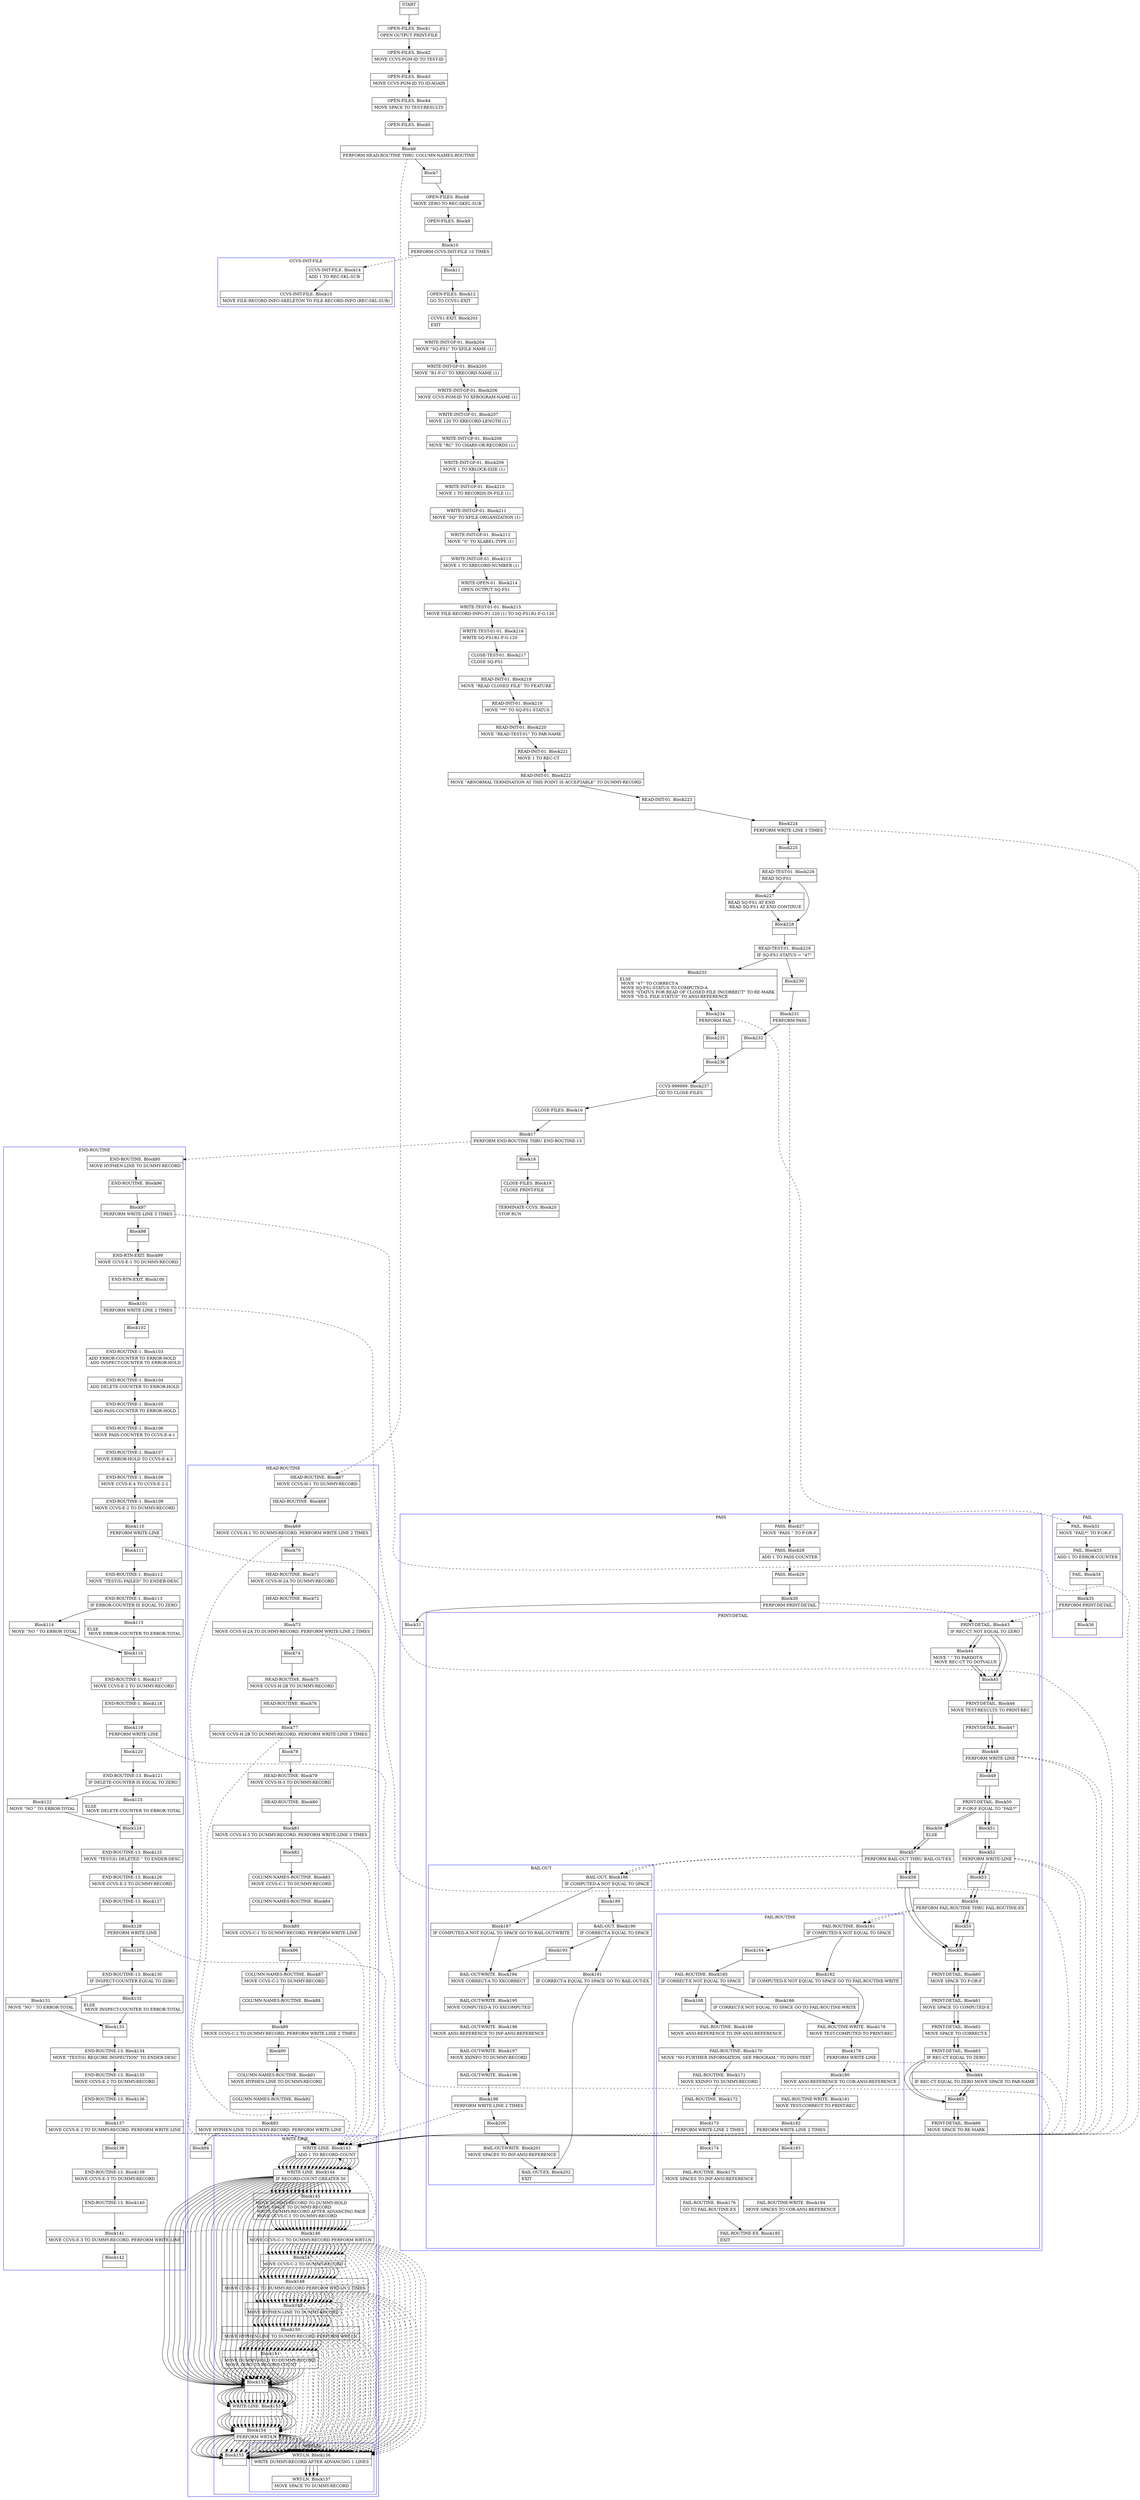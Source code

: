 digraph Cfg {
compound=true;
node [
shape = "record"
]

edge [
arrowtail = "empty"
]
Block0 [
label = "{START|}"
]
Block1 [
label = "{OPEN-FILES. Block1|    OPEN    OUTPUT PRINT-FILE\l}"
]
Block2 [
label = "{OPEN-FILES. Block2|    MOVE    CCVS-PGM-ID TO TEST-ID\l}"
]
Block3 [
label = "{OPEN-FILES. Block3|    MOVE    CCVS-PGM-ID TO ID-AGAIN\l}"
]
Block4 [
label = "{OPEN-FILES. Block4|    MOVE    SPACE TO TEST-RESULTS\l}"
]
Block5 [
label = "{OPEN-FILES. Block5|}"
]
Block6 [
label = "{Block6|    PERFORM HEAD-ROUTINE THRU COLUMN-NAMES-ROUTINE\l}"
]
subgraph cluster_1{
color = blue;
label = "HEAD-ROUTINE";
Block67 [
label = "{HEAD-ROUTINE. Block67|    MOVE CCVS-H-1  TO DUMMY-RECORD\l}"
]
Block68 [
label = "{HEAD-ROUTINE. Block68|}"
]
Block69 [
label = "{Block69|    MOVE CCVS-H-1  TO DUMMY-RECORD. PERFORM WRITE-LINE 2 TIMES\l}"
]
subgraph cluster_12{
color = blue;
label = "WRITE-LINE";
Block143 [
label = "{WRITE-LINE. Block143|    ADD     1 TO RECORD-COUNT\l}"
]
Block144 [
label = "{WRITE-LINE. Block144|    IF RECORD-COUNT GREATER 50\l}"
]
Block145 [
label = "{Block145|        MOVE  DUMMY-RECORD TO DUMMY-HOLD\l        MOVE  SPACE TO DUMMY-RECORD\l        WRITE DUMMY-RECORD AFTER ADVANCING PAGE\l        MOVE  CCVS-C-1 TO DUMMY-RECORD\l}"
]
Block146 [
label = "{Block146|        MOVE  CCVS-C-1 TO DUMMY-RECORD PERFORM WRT-LN\l}"
]
subgraph cluster_26{
color = blue;
label = "WRT-LN";
Block156 [
label = "{WRT-LN. Block156|    WRITE   DUMMY-RECORD AFTER ADVANCING 1 LINES\l}"
]
Block157 [
label = "{WRT-LN. Block157|    MOVE    SPACE TO DUMMY-RECORD\l}"
]
Block156 -> Block157

}
Block146 -> Block156 [style=dashed]

Block147 [
label = "{Block147|        MOVE  CCVS-C-2 TO DUMMY-RECORD\l}"
]
Block148 [
label = "{Block148|        MOVE  CCVS-C-2 TO DUMMY-RECORD PERFORM WRT-LN 2 TIMES\l}"
]
subgraph cluster_27{
color = blue;
label = "WRT-LN";
Block156 [
label = "{WRT-LN. Block156|    WRITE   DUMMY-RECORD AFTER ADVANCING 1 LINES\l}"
]
Block157 [
label = "{WRT-LN. Block157|    MOVE    SPACE TO DUMMY-RECORD\l}"
]
Block156 -> Block157

}
Block148 -> Block156 [style=dashed]

Block149 [
label = "{Block149|        MOVE  HYPHEN-LINE TO DUMMY-RECORD\l}"
]
Block150 [
label = "{Block150|        MOVE  HYPHEN-LINE TO DUMMY-RECORD PERFORM WRT-LN\l}"
]
subgraph cluster_28{
color = blue;
label = "WRT-LN";
Block156 [
label = "{WRT-LN. Block156|    WRITE   DUMMY-RECORD AFTER ADVANCING 1 LINES\l}"
]
Block157 [
label = "{WRT-LN. Block157|    MOVE    SPACE TO DUMMY-RECORD\l}"
]
Block156 -> Block157

}
Block150 -> Block156 [style=dashed]

Block151 [
label = "{Block151|        MOVE  DUMMY-HOLD TO DUMMY-RECORD\l        MOVE  ZERO TO RECORD-COUNT\l}"
]
Block152 [
label = "{Block152|}"
]
Block153 [
label = "{WRITE-LINE. Block153|}"
]
Block154 [
label = "{Block154|    PERFORM WRT-LN\l}"
]
subgraph cluster_29{
color = blue;
label = "WRT-LN";
Block156 [
label = "{WRT-LN. Block156|    WRITE   DUMMY-RECORD AFTER ADVANCING 1 LINES\l}"
]
Block157 [
label = "{WRT-LN. Block157|    MOVE    SPACE TO DUMMY-RECORD\l}"
]
Block156 -> Block157

}
Block154 -> Block156 [style=dashed]

Block155 [
label = "{Block155|}"
]
Block143 -> Block144
Block144 -> Block145
Block144 -> Block152
Block145 -> Block146
Block146 -> Block147
Block147 -> Block148
Block148 -> Block149
Block149 -> Block150
Block150 -> Block151
Block151 -> Block152
Block152 -> Block153
Block153 -> Block154
Block154 -> Block155

}
Block69 -> Block143 [style=dashed]

Block70 [
label = "{Block70|}"
]
Block71 [
label = "{HEAD-ROUTINE. Block71|    MOVE CCVS-H-2A TO DUMMY-RECORD\l}"
]
Block72 [
label = "{HEAD-ROUTINE. Block72|}"
]
Block73 [
label = "{Block73|    MOVE CCVS-H-2A TO DUMMY-RECORD. PERFORM WRITE-LINE 2 TIMES\l}"
]
subgraph cluster_13{
color = blue;
label = "WRITE-LINE";
Block143 [
label = "{WRITE-LINE. Block143|    ADD     1 TO RECORD-COUNT\l}"
]
Block144 [
label = "{WRITE-LINE. Block144|    IF RECORD-COUNT GREATER 50\l}"
]
Block145 [
label = "{Block145|        MOVE  DUMMY-RECORD TO DUMMY-HOLD\l        MOVE  SPACE TO DUMMY-RECORD\l        WRITE DUMMY-RECORD AFTER ADVANCING PAGE\l        MOVE  CCVS-C-1 TO DUMMY-RECORD\l}"
]
Block146 [
label = "{Block146|        MOVE  CCVS-C-1 TO DUMMY-RECORD PERFORM WRT-LN\l}"
]
Block146 -> Block156 [style=dashed]

Block147 [
label = "{Block147|        MOVE  CCVS-C-2 TO DUMMY-RECORD\l}"
]
Block148 [
label = "{Block148|        MOVE  CCVS-C-2 TO DUMMY-RECORD PERFORM WRT-LN 2 TIMES\l}"
]
Block148 -> Block156 [style=dashed]

Block149 [
label = "{Block149|        MOVE  HYPHEN-LINE TO DUMMY-RECORD\l}"
]
Block150 [
label = "{Block150|        MOVE  HYPHEN-LINE TO DUMMY-RECORD PERFORM WRT-LN\l}"
]
Block150 -> Block156 [style=dashed]

Block151 [
label = "{Block151|        MOVE  DUMMY-HOLD TO DUMMY-RECORD\l        MOVE  ZERO TO RECORD-COUNT\l}"
]
Block152 [
label = "{Block152|}"
]
Block153 [
label = "{WRITE-LINE. Block153|}"
]
Block154 [
label = "{Block154|    PERFORM WRT-LN\l}"
]
Block154 -> Block156 [style=dashed]

Block155 [
label = "{Block155|}"
]
Block143 -> Block144
Block144 -> Block145
Block144 -> Block152
Block145 -> Block146
Block146 -> Block147
Block147 -> Block148
Block148 -> Block149
Block149 -> Block150
Block150 -> Block151
Block151 -> Block152
Block152 -> Block153
Block153 -> Block154
Block154 -> Block155

}
Block73 -> Block143 [style=dashed]

Block74 [
label = "{Block74|}"
]
Block75 [
label = "{HEAD-ROUTINE. Block75|    MOVE CCVS-H-2B TO DUMMY-RECORD\l}"
]
Block76 [
label = "{HEAD-ROUTINE. Block76|}"
]
Block77 [
label = "{Block77|    MOVE CCVS-H-2B TO DUMMY-RECORD. PERFORM WRITE-LINE 3 TIMES\l}"
]
subgraph cluster_14{
color = blue;
label = "WRITE-LINE";
Block143 [
label = "{WRITE-LINE. Block143|    ADD     1 TO RECORD-COUNT\l}"
]
Block144 [
label = "{WRITE-LINE. Block144|    IF RECORD-COUNT GREATER 50\l}"
]
Block145 [
label = "{Block145|        MOVE  DUMMY-RECORD TO DUMMY-HOLD\l        MOVE  SPACE TO DUMMY-RECORD\l        WRITE DUMMY-RECORD AFTER ADVANCING PAGE\l        MOVE  CCVS-C-1 TO DUMMY-RECORD\l}"
]
Block146 [
label = "{Block146|        MOVE  CCVS-C-1 TO DUMMY-RECORD PERFORM WRT-LN\l}"
]
Block146 -> Block156 [style=dashed]

Block147 [
label = "{Block147|        MOVE  CCVS-C-2 TO DUMMY-RECORD\l}"
]
Block148 [
label = "{Block148|        MOVE  CCVS-C-2 TO DUMMY-RECORD PERFORM WRT-LN 2 TIMES\l}"
]
Block148 -> Block156 [style=dashed]

Block149 [
label = "{Block149|        MOVE  HYPHEN-LINE TO DUMMY-RECORD\l}"
]
Block150 [
label = "{Block150|        MOVE  HYPHEN-LINE TO DUMMY-RECORD PERFORM WRT-LN\l}"
]
Block150 -> Block156 [style=dashed]

Block151 [
label = "{Block151|        MOVE  DUMMY-HOLD TO DUMMY-RECORD\l        MOVE  ZERO TO RECORD-COUNT\l}"
]
Block152 [
label = "{Block152|}"
]
Block153 [
label = "{WRITE-LINE. Block153|}"
]
Block154 [
label = "{Block154|    PERFORM WRT-LN\l}"
]
Block154 -> Block156 [style=dashed]

Block155 [
label = "{Block155|}"
]
Block143 -> Block144
Block144 -> Block145
Block144 -> Block152
Block145 -> Block146
Block146 -> Block147
Block147 -> Block148
Block148 -> Block149
Block149 -> Block150
Block150 -> Block151
Block151 -> Block152
Block152 -> Block153
Block153 -> Block154
Block154 -> Block155

}
Block77 -> Block143 [style=dashed]

Block78 [
label = "{Block78|}"
]
Block79 [
label = "{HEAD-ROUTINE. Block79|    MOVE CCVS-H-3  TO DUMMY-RECORD\l}"
]
Block80 [
label = "{HEAD-ROUTINE. Block80|}"
]
Block81 [
label = "{Block81|    MOVE CCVS-H-3  TO DUMMY-RECORD. PERFORM WRITE-LINE 3 TIMES\l}"
]
subgraph cluster_15{
color = blue;
label = "WRITE-LINE";
Block143 [
label = "{WRITE-LINE. Block143|    ADD     1 TO RECORD-COUNT\l}"
]
Block144 [
label = "{WRITE-LINE. Block144|    IF RECORD-COUNT GREATER 50\l}"
]
Block145 [
label = "{Block145|        MOVE  DUMMY-RECORD TO DUMMY-HOLD\l        MOVE  SPACE TO DUMMY-RECORD\l        WRITE DUMMY-RECORD AFTER ADVANCING PAGE\l        MOVE  CCVS-C-1 TO DUMMY-RECORD\l}"
]
Block146 [
label = "{Block146|        MOVE  CCVS-C-1 TO DUMMY-RECORD PERFORM WRT-LN\l}"
]
Block146 -> Block156 [style=dashed]

Block147 [
label = "{Block147|        MOVE  CCVS-C-2 TO DUMMY-RECORD\l}"
]
Block148 [
label = "{Block148|        MOVE  CCVS-C-2 TO DUMMY-RECORD PERFORM WRT-LN 2 TIMES\l}"
]
Block148 -> Block156 [style=dashed]

Block149 [
label = "{Block149|        MOVE  HYPHEN-LINE TO DUMMY-RECORD\l}"
]
Block150 [
label = "{Block150|        MOVE  HYPHEN-LINE TO DUMMY-RECORD PERFORM WRT-LN\l}"
]
Block150 -> Block156 [style=dashed]

Block151 [
label = "{Block151|        MOVE  DUMMY-HOLD TO DUMMY-RECORD\l        MOVE  ZERO TO RECORD-COUNT\l}"
]
Block152 [
label = "{Block152|}"
]
Block153 [
label = "{WRITE-LINE. Block153|}"
]
Block154 [
label = "{Block154|    PERFORM WRT-LN\l}"
]
Block154 -> Block156 [style=dashed]

Block155 [
label = "{Block155|}"
]
Block143 -> Block144
Block144 -> Block145
Block144 -> Block152
Block145 -> Block146
Block146 -> Block147
Block147 -> Block148
Block148 -> Block149
Block149 -> Block150
Block150 -> Block151
Block151 -> Block152
Block152 -> Block153
Block153 -> Block154
Block154 -> Block155

}
Block81 -> Block143 [style=dashed]

Block82 [
label = "{Block82|}"
]
Block83 [
label = "{COLUMN-NAMES-ROUTINE. Block83|    MOVE CCVS-C-1 TO DUMMY-RECORD\l}"
]
Block84 [
label = "{COLUMN-NAMES-ROUTINE. Block84|}"
]
Block85 [
label = "{Block85|    MOVE CCVS-C-1 TO DUMMY-RECORD. PERFORM WRITE-LINE\l}"
]
subgraph cluster_16{
color = blue;
label = "WRITE-LINE";
Block143 [
label = "{WRITE-LINE. Block143|    ADD     1 TO RECORD-COUNT\l}"
]
Block144 [
label = "{WRITE-LINE. Block144|    IF RECORD-COUNT GREATER 50\l}"
]
Block145 [
label = "{Block145|        MOVE  DUMMY-RECORD TO DUMMY-HOLD\l        MOVE  SPACE TO DUMMY-RECORD\l        WRITE DUMMY-RECORD AFTER ADVANCING PAGE\l        MOVE  CCVS-C-1 TO DUMMY-RECORD\l}"
]
Block146 [
label = "{Block146|        MOVE  CCVS-C-1 TO DUMMY-RECORD PERFORM WRT-LN\l}"
]
Block146 -> Block156 [style=dashed]

Block147 [
label = "{Block147|        MOVE  CCVS-C-2 TO DUMMY-RECORD\l}"
]
Block148 [
label = "{Block148|        MOVE  CCVS-C-2 TO DUMMY-RECORD PERFORM WRT-LN 2 TIMES\l}"
]
Block148 -> Block156 [style=dashed]

Block149 [
label = "{Block149|        MOVE  HYPHEN-LINE TO DUMMY-RECORD\l}"
]
Block150 [
label = "{Block150|        MOVE  HYPHEN-LINE TO DUMMY-RECORD PERFORM WRT-LN\l}"
]
Block150 -> Block156 [style=dashed]

Block151 [
label = "{Block151|        MOVE  DUMMY-HOLD TO DUMMY-RECORD\l        MOVE  ZERO TO RECORD-COUNT\l}"
]
Block152 [
label = "{Block152|}"
]
Block153 [
label = "{WRITE-LINE. Block153|}"
]
Block154 [
label = "{Block154|    PERFORM WRT-LN\l}"
]
Block154 -> Block156 [style=dashed]

Block155 [
label = "{Block155|}"
]
Block143 -> Block144
Block144 -> Block145
Block144 -> Block152
Block145 -> Block146
Block146 -> Block147
Block147 -> Block148
Block148 -> Block149
Block149 -> Block150
Block150 -> Block151
Block151 -> Block152
Block152 -> Block153
Block153 -> Block154
Block154 -> Block155

}
Block85 -> Block143 [style=dashed]

Block86 [
label = "{Block86|}"
]
Block87 [
label = "{COLUMN-NAMES-ROUTINE. Block87|    MOVE CCVS-C-2 TO DUMMY-RECORD\l}"
]
Block88 [
label = "{COLUMN-NAMES-ROUTINE. Block88|}"
]
Block89 [
label = "{Block89|    MOVE CCVS-C-2 TO DUMMY-RECORD. PERFORM WRITE-LINE 2 TIMES\l}"
]
subgraph cluster_17{
color = blue;
label = "WRITE-LINE";
Block143 [
label = "{WRITE-LINE. Block143|    ADD     1 TO RECORD-COUNT\l}"
]
Block144 [
label = "{WRITE-LINE. Block144|    IF RECORD-COUNT GREATER 50\l}"
]
Block145 [
label = "{Block145|        MOVE  DUMMY-RECORD TO DUMMY-HOLD\l        MOVE  SPACE TO DUMMY-RECORD\l        WRITE DUMMY-RECORD AFTER ADVANCING PAGE\l        MOVE  CCVS-C-1 TO DUMMY-RECORD\l}"
]
Block146 [
label = "{Block146|        MOVE  CCVS-C-1 TO DUMMY-RECORD PERFORM WRT-LN\l}"
]
Block146 -> Block156 [style=dashed]

Block147 [
label = "{Block147|        MOVE  CCVS-C-2 TO DUMMY-RECORD\l}"
]
Block148 [
label = "{Block148|        MOVE  CCVS-C-2 TO DUMMY-RECORD PERFORM WRT-LN 2 TIMES\l}"
]
Block148 -> Block156 [style=dashed]

Block149 [
label = "{Block149|        MOVE  HYPHEN-LINE TO DUMMY-RECORD\l}"
]
Block150 [
label = "{Block150|        MOVE  HYPHEN-LINE TO DUMMY-RECORD PERFORM WRT-LN\l}"
]
Block150 -> Block156 [style=dashed]

Block151 [
label = "{Block151|        MOVE  DUMMY-HOLD TO DUMMY-RECORD\l        MOVE  ZERO TO RECORD-COUNT\l}"
]
Block152 [
label = "{Block152|}"
]
Block153 [
label = "{WRITE-LINE. Block153|}"
]
Block154 [
label = "{Block154|    PERFORM WRT-LN\l}"
]
Block154 -> Block156 [style=dashed]

Block155 [
label = "{Block155|}"
]
Block143 -> Block144
Block144 -> Block145
Block144 -> Block152
Block145 -> Block146
Block146 -> Block147
Block147 -> Block148
Block148 -> Block149
Block149 -> Block150
Block150 -> Block151
Block151 -> Block152
Block152 -> Block153
Block153 -> Block154
Block154 -> Block155

}
Block89 -> Block143 [style=dashed]

Block90 [
label = "{Block90|}"
]
Block91 [
label = "{COLUMN-NAMES-ROUTINE. Block91|    MOVE HYPHEN-LINE TO DUMMY-RECORD\l}"
]
Block92 [
label = "{COLUMN-NAMES-ROUTINE. Block92|}"
]
Block93 [
label = "{Block93|    MOVE HYPHEN-LINE TO DUMMY-RECORD. PERFORM WRITE-LINE\l}"
]
subgraph cluster_18{
color = blue;
label = "WRITE-LINE";
Block143 [
label = "{WRITE-LINE. Block143|    ADD     1 TO RECORD-COUNT\l}"
]
Block144 [
label = "{WRITE-LINE. Block144|    IF RECORD-COUNT GREATER 50\l}"
]
Block145 [
label = "{Block145|        MOVE  DUMMY-RECORD TO DUMMY-HOLD\l        MOVE  SPACE TO DUMMY-RECORD\l        WRITE DUMMY-RECORD AFTER ADVANCING PAGE\l        MOVE  CCVS-C-1 TO DUMMY-RECORD\l}"
]
Block146 [
label = "{Block146|        MOVE  CCVS-C-1 TO DUMMY-RECORD PERFORM WRT-LN\l}"
]
Block146 -> Block156 [style=dashed]

Block147 [
label = "{Block147|        MOVE  CCVS-C-2 TO DUMMY-RECORD\l}"
]
Block148 [
label = "{Block148|        MOVE  CCVS-C-2 TO DUMMY-RECORD PERFORM WRT-LN 2 TIMES\l}"
]
Block148 -> Block156 [style=dashed]

Block149 [
label = "{Block149|        MOVE  HYPHEN-LINE TO DUMMY-RECORD\l}"
]
Block150 [
label = "{Block150|        MOVE  HYPHEN-LINE TO DUMMY-RECORD PERFORM WRT-LN\l}"
]
Block150 -> Block156 [style=dashed]

Block151 [
label = "{Block151|        MOVE  DUMMY-HOLD TO DUMMY-RECORD\l        MOVE  ZERO TO RECORD-COUNT\l}"
]
Block152 [
label = "{Block152|}"
]
Block153 [
label = "{WRITE-LINE. Block153|}"
]
Block154 [
label = "{Block154|    PERFORM WRT-LN\l}"
]
Block154 -> Block156 [style=dashed]

Block155 [
label = "{Block155|}"
]
Block143 -> Block144
Block144 -> Block145
Block144 -> Block152
Block145 -> Block146
Block146 -> Block147
Block147 -> Block148
Block148 -> Block149
Block149 -> Block150
Block150 -> Block151
Block151 -> Block152
Block152 -> Block153
Block153 -> Block154
Block154 -> Block155

}
Block93 -> Block143 [style=dashed]

Block94 [
label = "{Block94|}"
]
Block67 -> Block68
Block68 -> Block69
Block69 -> Block70
Block70 -> Block71
Block71 -> Block72
Block72 -> Block73
Block73 -> Block74
Block74 -> Block75
Block75 -> Block76
Block76 -> Block77
Block77 -> Block78
Block78 -> Block79
Block79 -> Block80
Block80 -> Block81
Block81 -> Block82
Block82 -> Block83
Block83 -> Block84
Block84 -> Block85
Block85 -> Block86
Block86 -> Block87
Block87 -> Block88
Block88 -> Block89
Block89 -> Block90
Block90 -> Block91
Block91 -> Block92
Block92 -> Block93
Block93 -> Block94

}
Block6 -> Block67 [style=dashed]

Block7 [
label = "{Block7|}"
]
Block8 [
label = "{OPEN-FILES. Block8|    MOVE    ZERO TO REC-SKEL-SUB\l}"
]
Block9 [
label = "{OPEN-FILES. Block9|}"
]
Block10 [
label = "{Block10|    PERFORM CCVS-INIT-FILE 10 TIMES\l}"
]
subgraph cluster_2{
color = blue;
label = "CCVS-INIT-FILE";
Block14 [
label = "{CCVS-INIT-FILE. Block14|    ADD     1 TO REC-SKL-SUB\l}"
]
Block15 [
label = "{CCVS-INIT-FILE. Block15|    MOVE    FILE-RECORD-INFO-SKELETON TO                   FILE-RECORD-INFO (REC-SKL-SUB)\l}"
]
Block14 -> Block15

}
Block10 -> Block14 [style=dashed]

Block11 [
label = "{Block11|}"
]
Block12 [
label = "{OPEN-FILES. Block12|    GO TO CCVS1-EXIT\l}"
]
Block203 [
label = "{CCVS1-EXIT. Block203|    EXIT\l}"
]
Block204 [
label = "{WRITE-INIT-GF-01. Block204|    MOVE \"SQ-FS1\"     TO XFILE-NAME (1)\l}"
]
Block205 [
label = "{WRITE-INIT-GF-01. Block205|    MOVE \"R1-F-G\"     TO XRECORD-NAME (1)\l}"
]
Block206 [
label = "{WRITE-INIT-GF-01. Block206|    MOVE  CCVS-PGM-ID TO XPROGRAM-NAME (1)\l}"
]
Block207 [
label = "{WRITE-INIT-GF-01. Block207|    MOVE 120          TO XRECORD-LENGTH (1)\l}"
]
Block208 [
label = "{WRITE-INIT-GF-01. Block208|    MOVE \"RC\"         TO CHARS-OR-RECORDS (1)\l}"
]
Block209 [
label = "{WRITE-INIT-GF-01. Block209|    MOVE 1            TO XBLOCK-SIZE (1)\l}"
]
Block210 [
label = "{WRITE-INIT-GF-01. Block210|    MOVE 1            TO RECORDS-IN-FILE (1)\l}"
]
Block211 [
label = "{WRITE-INIT-GF-01. Block211|    MOVE \"SQ\"         TO XFILE-ORGANIZATION (1)\l}"
]
Block212 [
label = "{WRITE-INIT-GF-01. Block212|    MOVE \"S\"          TO XLABEL-TYPE (1)\l}"
]
Block213 [
label = "{WRITE-INIT-GF-01. Block213|    MOVE 1            TO XRECORD-NUMBER (1)\l}"
]
Block214 [
label = "{WRITE-OPEN-01. Block214|    OPEN    OUTPUT SQ-FS1\l}"
]
Block215 [
label = "{WRITE-TEST-01-01. Block215|    MOVE    FILE-RECORD-INFO-P1-120 (1) TO SQ-FS1R1-F-G-120\l}"
]
Block216 [
label = "{WRITE-TEST-01-01. Block216|    WRITE   SQ-FS1R1-F-G-120\l}"
]
Block217 [
label = "{CLOSE-TEST-01. Block217|    CLOSE   SQ-FS1\l}"
]
Block218 [
label = "{READ-INIT-01. Block218|    MOVE \"READ CLOSED FILE\" TO FEATURE\l}"
]
Block219 [
label = "{READ-INIT-01. Block219|    MOVE \"**\" TO SQ-FS1-STATUS\l}"
]
Block220 [
label = "{READ-INIT-01. Block220|    MOVE \"READ-TEST-01\" TO PAR-NAME\l}"
]
Block221 [
label = "{READ-INIT-01. Block221|    MOVE 1 TO REC-CT\l}"
]
Block222 [
label = "{READ-INIT-01. Block222|    MOVE \"ABNORMAL TERMINATION AT THIS POINT IS ACCEPTABLE\"                  TO DUMMY-RECORD\l}"
]
Block223 [
label = "{READ-INIT-01. Block223|}"
]
Block224 [
label = "{Block224|    PERFORM WRITE-LINE 3 TIMES\l}"
]
subgraph cluster_35{
color = blue;
label = "WRITE-LINE";
Block143 [
label = "{WRITE-LINE. Block143|    ADD     1 TO RECORD-COUNT\l}"
]
Block144 [
label = "{WRITE-LINE. Block144|    IF RECORD-COUNT GREATER 50\l}"
]
Block145 [
label = "{Block145|        MOVE  DUMMY-RECORD TO DUMMY-HOLD\l        MOVE  SPACE TO DUMMY-RECORD\l        WRITE DUMMY-RECORD AFTER ADVANCING PAGE\l        MOVE  CCVS-C-1 TO DUMMY-RECORD\l}"
]
Block146 [
label = "{Block146|        MOVE  CCVS-C-1 TO DUMMY-RECORD PERFORM WRT-LN\l}"
]
Block146 -> Block156 [style=dashed]

Block147 [
label = "{Block147|        MOVE  CCVS-C-2 TO DUMMY-RECORD\l}"
]
Block148 [
label = "{Block148|        MOVE  CCVS-C-2 TO DUMMY-RECORD PERFORM WRT-LN 2 TIMES\l}"
]
Block148 -> Block156 [style=dashed]

Block149 [
label = "{Block149|        MOVE  HYPHEN-LINE TO DUMMY-RECORD\l}"
]
Block150 [
label = "{Block150|        MOVE  HYPHEN-LINE TO DUMMY-RECORD PERFORM WRT-LN\l}"
]
Block150 -> Block156 [style=dashed]

Block151 [
label = "{Block151|        MOVE  DUMMY-HOLD TO DUMMY-RECORD\l        MOVE  ZERO TO RECORD-COUNT\l}"
]
Block152 [
label = "{Block152|}"
]
Block153 [
label = "{WRITE-LINE. Block153|}"
]
Block154 [
label = "{Block154|    PERFORM WRT-LN\l}"
]
Block154 -> Block156 [style=dashed]

Block155 [
label = "{Block155|}"
]
Block143 -> Block144
Block144 -> Block145
Block144 -> Block152
Block145 -> Block146
Block146 -> Block147
Block147 -> Block148
Block148 -> Block149
Block149 -> Block150
Block150 -> Block151
Block151 -> Block152
Block152 -> Block153
Block153 -> Block154
Block154 -> Block155

}
Block224 -> Block143 [style=dashed]

Block225 [
label = "{Block225|}"
]
Block226 [
label = "{READ-TEST-01. Block226|    READ SQ-FS1\l}"
]
Block227 [
label = "{Block227|    READ SQ-FS1 AT END\l    READ SQ-FS1 AT END CONTINUE\l}"
]
Block228 [
label = "{Block228|}"
]
Block229 [
label = "{READ-TEST-01. Block229|    IF SQ-FS1-STATUS = \"47\"\l}"
]
Block230 [
label = "{Block230|}"
]
Block231 [
label = "{Block231|            PERFORM PASS\l}"
]
subgraph cluster_36{
color = blue;
label = "PASS";
Block27 [
label = "{PASS. Block27|    MOVE   \"PASS \" TO P-OR-F\l}"
]
Block28 [
label = "{PASS. Block28|    ADD     1 TO PASS-COUNTER\l}"
]
Block29 [
label = "{PASS. Block29|}"
]
Block30 [
label = "{Block30|    PERFORM PRINT-DETAIL\l}"
]
subgraph cluster_5{
color = blue;
label = "PRINT-DETAIL";
Block43 [
label = "{PRINT-DETAIL. Block43|    IF REC-CT NOT EQUAL TO ZERO\l}"
]
Block44 [
label = "{Block44|        MOVE   \".\" TO PARDOT-X\l        MOVE    REC-CT TO DOTVALUE\l}"
]
Block45 [
label = "{Block45|}"
]
Block46 [
label = "{PRINT-DETAIL. Block46|    MOVE    TEST-RESULTS TO PRINT-REC\l}"
]
Block47 [
label = "{PRINT-DETAIL. Block47|}"
]
Block48 [
label = "{Block48|    PERFORM WRITE-LINE\l}"
]
subgraph cluster_8{
color = blue;
label = "WRITE-LINE";
Block143 [
label = "{WRITE-LINE. Block143|    ADD     1 TO RECORD-COUNT\l}"
]
Block144 [
label = "{WRITE-LINE. Block144|    IF RECORD-COUNT GREATER 50\l}"
]
Block145 [
label = "{Block145|        MOVE  DUMMY-RECORD TO DUMMY-HOLD\l        MOVE  SPACE TO DUMMY-RECORD\l        WRITE DUMMY-RECORD AFTER ADVANCING PAGE\l        MOVE  CCVS-C-1 TO DUMMY-RECORD\l}"
]
Block146 [
label = "{Block146|        MOVE  CCVS-C-1 TO DUMMY-RECORD PERFORM WRT-LN\l}"
]
Block146 -> Block156 [style=dashed]

Block147 [
label = "{Block147|        MOVE  CCVS-C-2 TO DUMMY-RECORD\l}"
]
Block148 [
label = "{Block148|        MOVE  CCVS-C-2 TO DUMMY-RECORD PERFORM WRT-LN 2 TIMES\l}"
]
Block148 -> Block156 [style=dashed]

Block149 [
label = "{Block149|        MOVE  HYPHEN-LINE TO DUMMY-RECORD\l}"
]
Block150 [
label = "{Block150|        MOVE  HYPHEN-LINE TO DUMMY-RECORD PERFORM WRT-LN\l}"
]
Block150 -> Block156 [style=dashed]

Block151 [
label = "{Block151|        MOVE  DUMMY-HOLD TO DUMMY-RECORD\l        MOVE  ZERO TO RECORD-COUNT\l}"
]
Block152 [
label = "{Block152|}"
]
Block153 [
label = "{WRITE-LINE. Block153|}"
]
Block154 [
label = "{Block154|    PERFORM WRT-LN\l}"
]
Block154 -> Block156 [style=dashed]

Block155 [
label = "{Block155|}"
]
Block143 -> Block144
Block144 -> Block145
Block144 -> Block152
Block145 -> Block146
Block146 -> Block147
Block147 -> Block148
Block148 -> Block149
Block149 -> Block150
Block150 -> Block151
Block151 -> Block152
Block152 -> Block153
Block153 -> Block154
Block154 -> Block155

}
Block48 -> Block143 [style=dashed]

Block49 [
label = "{Block49|}"
]
Block50 [
label = "{PRINT-DETAIL. Block50|    IF P-OR-F EQUAL TO \"FAIL*\"\l}"
]
Block51 [
label = "{Block51|}"
]
Block52 [
label = "{Block52|        PERFORM WRITE-LINE\l}"
]
subgraph cluster_9{
color = blue;
label = "WRITE-LINE";
Block143 [
label = "{WRITE-LINE. Block143|    ADD     1 TO RECORD-COUNT\l}"
]
Block144 [
label = "{WRITE-LINE. Block144|    IF RECORD-COUNT GREATER 50\l}"
]
Block145 [
label = "{Block145|        MOVE  DUMMY-RECORD TO DUMMY-HOLD\l        MOVE  SPACE TO DUMMY-RECORD\l        WRITE DUMMY-RECORD AFTER ADVANCING PAGE\l        MOVE  CCVS-C-1 TO DUMMY-RECORD\l}"
]
Block146 [
label = "{Block146|        MOVE  CCVS-C-1 TO DUMMY-RECORD PERFORM WRT-LN\l}"
]
Block146 -> Block156 [style=dashed]

Block147 [
label = "{Block147|        MOVE  CCVS-C-2 TO DUMMY-RECORD\l}"
]
Block148 [
label = "{Block148|        MOVE  CCVS-C-2 TO DUMMY-RECORD PERFORM WRT-LN 2 TIMES\l}"
]
Block148 -> Block156 [style=dashed]

Block149 [
label = "{Block149|        MOVE  HYPHEN-LINE TO DUMMY-RECORD\l}"
]
Block150 [
label = "{Block150|        MOVE  HYPHEN-LINE TO DUMMY-RECORD PERFORM WRT-LN\l}"
]
Block150 -> Block156 [style=dashed]

Block151 [
label = "{Block151|        MOVE  DUMMY-HOLD TO DUMMY-RECORD\l        MOVE  ZERO TO RECORD-COUNT\l}"
]
Block152 [
label = "{Block152|}"
]
Block153 [
label = "{WRITE-LINE. Block153|}"
]
Block154 [
label = "{Block154|    PERFORM WRT-LN\l}"
]
Block154 -> Block156 [style=dashed]

Block155 [
label = "{Block155|}"
]
Block143 -> Block144
Block144 -> Block145
Block144 -> Block152
Block145 -> Block146
Block146 -> Block147
Block147 -> Block148
Block148 -> Block149
Block149 -> Block150
Block150 -> Block151
Block151 -> Block152
Block152 -> Block153
Block153 -> Block154
Block154 -> Block155

}
Block52 -> Block143 [style=dashed]

Block53 [
label = "{Block53|}"
]
Block54 [
label = "{Block54|        PERFORM FAIL-ROUTINE THRU FAIL-ROUTINE-EX\l}"
]
subgraph cluster_10{
color = blue;
label = "FAIL-ROUTINE";
Block161 [
label = "{FAIL-ROUTINE. Block161|    IF COMPUTED-X NOT EQUAL TO SPACE\l}"
]
Block162 [
label = "{Block162|    IF COMPUTED-X NOT EQUAL TO SPACE GO TO FAIL-ROUTINE-WRITE\l}"
]
Block178 [
label = "{FAIL-ROUTINE-WRITE. Block178|    MOVE    TEST-COMPUTED  TO PRINT-REC\l}"
]
Block179 [
label = "{Block179|    PERFORM WRITE-LINE\l}"
]
subgraph cluster_32{
color = blue;
label = "WRITE-LINE";
Block143 [
label = "{WRITE-LINE. Block143|    ADD     1 TO RECORD-COUNT\l}"
]
Block144 [
label = "{WRITE-LINE. Block144|    IF RECORD-COUNT GREATER 50\l}"
]
Block145 [
label = "{Block145|        MOVE  DUMMY-RECORD TO DUMMY-HOLD\l        MOVE  SPACE TO DUMMY-RECORD\l        WRITE DUMMY-RECORD AFTER ADVANCING PAGE\l        MOVE  CCVS-C-1 TO DUMMY-RECORD\l}"
]
Block146 [
label = "{Block146|        MOVE  CCVS-C-1 TO DUMMY-RECORD PERFORM WRT-LN\l}"
]
Block146 -> Block156 [style=dashed]

Block147 [
label = "{Block147|        MOVE  CCVS-C-2 TO DUMMY-RECORD\l}"
]
Block148 [
label = "{Block148|        MOVE  CCVS-C-2 TO DUMMY-RECORD PERFORM WRT-LN 2 TIMES\l}"
]
Block148 -> Block156 [style=dashed]

Block149 [
label = "{Block149|        MOVE  HYPHEN-LINE TO DUMMY-RECORD\l}"
]
Block150 [
label = "{Block150|        MOVE  HYPHEN-LINE TO DUMMY-RECORD PERFORM WRT-LN\l}"
]
Block150 -> Block156 [style=dashed]

Block151 [
label = "{Block151|        MOVE  DUMMY-HOLD TO DUMMY-RECORD\l        MOVE  ZERO TO RECORD-COUNT\l}"
]
Block152 [
label = "{Block152|}"
]
Block153 [
label = "{WRITE-LINE. Block153|}"
]
Block154 [
label = "{Block154|    PERFORM WRT-LN\l}"
]
Block154 -> Block156 [style=dashed]

Block155 [
label = "{Block155|}"
]
Block143 -> Block144
Block144 -> Block145
Block144 -> Block152
Block145 -> Block146
Block146 -> Block147
Block147 -> Block148
Block148 -> Block149
Block149 -> Block150
Block150 -> Block151
Block151 -> Block152
Block152 -> Block153
Block153 -> Block154
Block154 -> Block155

}
Block179 -> Block143 [style=dashed]

Block180 [
label = "{Block180|    MOVE    ANSI-REFERENCE TO COR-ANSI-REFERENCE\l}"
]
Block181 [
label = "{FAIL-ROUTINE-WRITE. Block181|    MOVE    TEST-CORRECT   TO PRINT-REC\l}"
]
Block182 [
label = "{Block182|    PERFORM WRITE-LINE 2 TIMES\l}"
]
subgraph cluster_33{
color = blue;
label = "WRITE-LINE";
Block143 [
label = "{WRITE-LINE. Block143|    ADD     1 TO RECORD-COUNT\l}"
]
Block144 [
label = "{WRITE-LINE. Block144|    IF RECORD-COUNT GREATER 50\l}"
]
Block145 [
label = "{Block145|        MOVE  DUMMY-RECORD TO DUMMY-HOLD\l        MOVE  SPACE TO DUMMY-RECORD\l        WRITE DUMMY-RECORD AFTER ADVANCING PAGE\l        MOVE  CCVS-C-1 TO DUMMY-RECORD\l}"
]
Block146 [
label = "{Block146|        MOVE  CCVS-C-1 TO DUMMY-RECORD PERFORM WRT-LN\l}"
]
Block146 -> Block156 [style=dashed]

Block147 [
label = "{Block147|        MOVE  CCVS-C-2 TO DUMMY-RECORD\l}"
]
Block148 [
label = "{Block148|        MOVE  CCVS-C-2 TO DUMMY-RECORD PERFORM WRT-LN 2 TIMES\l}"
]
Block148 -> Block156 [style=dashed]

Block149 [
label = "{Block149|        MOVE  HYPHEN-LINE TO DUMMY-RECORD\l}"
]
Block150 [
label = "{Block150|        MOVE  HYPHEN-LINE TO DUMMY-RECORD PERFORM WRT-LN\l}"
]
Block150 -> Block156 [style=dashed]

Block151 [
label = "{Block151|        MOVE  DUMMY-HOLD TO DUMMY-RECORD\l        MOVE  ZERO TO RECORD-COUNT\l}"
]
Block152 [
label = "{Block152|}"
]
Block153 [
label = "{WRITE-LINE. Block153|}"
]
Block154 [
label = "{Block154|    PERFORM WRT-LN\l}"
]
Block154 -> Block156 [style=dashed]

Block155 [
label = "{Block155|}"
]
Block143 -> Block144
Block144 -> Block145
Block144 -> Block152
Block145 -> Block146
Block146 -> Block147
Block147 -> Block148
Block148 -> Block149
Block149 -> Block150
Block150 -> Block151
Block151 -> Block152
Block152 -> Block153
Block153 -> Block154
Block154 -> Block155

}
Block182 -> Block143 [style=dashed]

Block183 [
label = "{Block183|}"
]
Block184 [
label = "{FAIL-ROUTINE-WRITE. Block184|    MOVE    SPACES         TO COR-ANSI-REFERENCE\l}"
]
Block185 [
label = "{FAIL-ROUTINE-EX. Block185|    EXIT\l}"
]
Block164 [
label = "{Block164|}"
]
Block165 [
label = "{FAIL-ROUTINE. Block165|    IF CORRECT-X NOT EQUAL TO SPACE\l}"
]
Block166 [
label = "{Block166|    IF CORRECT-X NOT EQUAL TO SPACE GO TO FAIL-ROUTINE-WRITE\l}"
]
Block168 [
label = "{Block168|}"
]
Block169 [
label = "{FAIL-ROUTINE. Block169|    MOVE    ANSI-REFERENCE TO INF-ANSI-REFERENCE\l}"
]
Block170 [
label = "{FAIL-ROUTINE. Block170|    MOVE   \"NO FURTHER INFORMATION, SEE PROGRAM.\" TO INFO-TEXT\l}"
]
Block171 [
label = "{FAIL-ROUTINE. Block171|    MOVE    XXINFO TO DUMMY-RECORD\l}"
]
Block172 [
label = "{FAIL-ROUTINE. Block172|}"
]
Block173 [
label = "{Block173|    PERFORM WRITE-LINE 2 TIMES\l}"
]
subgraph cluster_31{
color = blue;
label = "WRITE-LINE";
Block143 [
label = "{WRITE-LINE. Block143|    ADD     1 TO RECORD-COUNT\l}"
]
Block144 [
label = "{WRITE-LINE. Block144|    IF RECORD-COUNT GREATER 50\l}"
]
Block145 [
label = "{Block145|        MOVE  DUMMY-RECORD TO DUMMY-HOLD\l        MOVE  SPACE TO DUMMY-RECORD\l        WRITE DUMMY-RECORD AFTER ADVANCING PAGE\l        MOVE  CCVS-C-1 TO DUMMY-RECORD\l}"
]
Block146 [
label = "{Block146|        MOVE  CCVS-C-1 TO DUMMY-RECORD PERFORM WRT-LN\l}"
]
Block146 -> Block156 [style=dashed]

Block147 [
label = "{Block147|        MOVE  CCVS-C-2 TO DUMMY-RECORD\l}"
]
Block148 [
label = "{Block148|        MOVE  CCVS-C-2 TO DUMMY-RECORD PERFORM WRT-LN 2 TIMES\l}"
]
Block148 -> Block156 [style=dashed]

Block149 [
label = "{Block149|        MOVE  HYPHEN-LINE TO DUMMY-RECORD\l}"
]
Block150 [
label = "{Block150|        MOVE  HYPHEN-LINE TO DUMMY-RECORD PERFORM WRT-LN\l}"
]
Block150 -> Block156 [style=dashed]

Block151 [
label = "{Block151|        MOVE  DUMMY-HOLD TO DUMMY-RECORD\l        MOVE  ZERO TO RECORD-COUNT\l}"
]
Block152 [
label = "{Block152|}"
]
Block153 [
label = "{WRITE-LINE. Block153|}"
]
Block154 [
label = "{Block154|    PERFORM WRT-LN\l}"
]
Block154 -> Block156 [style=dashed]

Block155 [
label = "{Block155|}"
]
Block143 -> Block144
Block144 -> Block145
Block144 -> Block152
Block145 -> Block146
Block146 -> Block147
Block147 -> Block148
Block148 -> Block149
Block149 -> Block150
Block150 -> Block151
Block151 -> Block152
Block152 -> Block153
Block153 -> Block154
Block154 -> Block155

}
Block173 -> Block143 [style=dashed]

Block174 [
label = "{Block174|}"
]
Block175 [
label = "{FAIL-ROUTINE. Block175|    MOVE    SPACES TO INF-ANSI-REFERENCE\l}"
]
Block176 [
label = "{FAIL-ROUTINE. Block176|    GO TO   FAIL-ROUTINE-EX\l}"
]
Block161 -> Block162
Block161 -> Block164
Block162 -> Block178
Block178 -> Block179
Block179 -> Block180
Block180 -> Block181
Block181 -> Block182
Block182 -> Block183
Block183 -> Block184
Block184 -> Block185
Block164 -> Block165
Block165 -> Block166
Block165 -> Block168
Block166 -> Block178
Block168 -> Block169
Block169 -> Block170
Block170 -> Block171
Block171 -> Block172
Block172 -> Block173
Block173 -> Block174
Block174 -> Block175
Block175 -> Block176
Block176 -> Block185

}
Block54 -> Block161 [style=dashed]

Block55 [
label = "{Block55|}"
]
Block59 [
label = "{Block59|}"
]
Block60 [
label = "{PRINT-DETAIL. Block60|    MOVE    SPACE TO P-OR-F\l}"
]
Block61 [
label = "{PRINT-DETAIL. Block61|    MOVE    SPACE TO COMPUTED-X\l}"
]
Block62 [
label = "{PRINT-DETAIL. Block62|    MOVE    SPACE TO CORRECT-X\l}"
]
Block63 [
label = "{PRINT-DETAIL. Block63|    IF REC-CT EQUAL TO ZERO\l}"
]
Block64 [
label = "{Block64|    IF REC-CT EQUAL TO ZERO  MOVE SPACE TO PAR-NAME\l}"
]
Block65 [
label = "{Block65|}"
]
Block66 [
label = "{PRINT-DETAIL. Block66|    MOVE    SPACE TO RE-MARK\l}"
]
Block56 [
label = "{Block56|    ELSE\l}"
]
Block57 [
label = "{Block57|        PERFORM BAIL-OUT THRU BAIL-OUT-EX\l}"
]
subgraph cluster_11{
color = blue;
label = "BAIL-OUT";
Block186 [
label = "{BAIL-OUT. Block186|    IF COMPUTED-A NOT EQUAL TO SPACE\l}"
]
Block187 [
label = "{Block187|    IF COMPUTED-A NOT EQUAL TO SPACE GO TO BAIL-OUT-WRITE\l}"
]
Block194 [
label = "{BAIL-OUT-WRITE. Block194|    MOVE    CORRECT-A      TO XXCORRECT\l}"
]
Block195 [
label = "{BAIL-OUT-WRITE. Block195|    MOVE    COMPUTED-A     TO XXCOMPUTED\l}"
]
Block196 [
label = "{BAIL-OUT-WRITE. Block196|    MOVE    ANSI-REFERENCE TO INF-ANSI-REFERENCE\l}"
]
Block197 [
label = "{BAIL-OUT-WRITE. Block197|    MOVE    XXINFO TO DUMMY-RECORD\l}"
]
Block198 [
label = "{BAIL-OUT-WRITE. Block198|}"
]
Block199 [
label = "{Block199|    PERFORM WRITE-LINE 2 TIMES\l}"
]
subgraph cluster_34{
color = blue;
label = "WRITE-LINE";
Block143 [
label = "{WRITE-LINE. Block143|    ADD     1 TO RECORD-COUNT\l}"
]
Block144 [
label = "{WRITE-LINE. Block144|    IF RECORD-COUNT GREATER 50\l}"
]
Block145 [
label = "{Block145|        MOVE  DUMMY-RECORD TO DUMMY-HOLD\l        MOVE  SPACE TO DUMMY-RECORD\l        WRITE DUMMY-RECORD AFTER ADVANCING PAGE\l        MOVE  CCVS-C-1 TO DUMMY-RECORD\l}"
]
Block146 [
label = "{Block146|        MOVE  CCVS-C-1 TO DUMMY-RECORD PERFORM WRT-LN\l}"
]
Block146 -> Block156 [style=dashed]

Block147 [
label = "{Block147|        MOVE  CCVS-C-2 TO DUMMY-RECORD\l}"
]
Block148 [
label = "{Block148|        MOVE  CCVS-C-2 TO DUMMY-RECORD PERFORM WRT-LN 2 TIMES\l}"
]
Block148 -> Block156 [style=dashed]

Block149 [
label = "{Block149|        MOVE  HYPHEN-LINE TO DUMMY-RECORD\l}"
]
Block150 [
label = "{Block150|        MOVE  HYPHEN-LINE TO DUMMY-RECORD PERFORM WRT-LN\l}"
]
Block150 -> Block156 [style=dashed]

Block151 [
label = "{Block151|        MOVE  DUMMY-HOLD TO DUMMY-RECORD\l        MOVE  ZERO TO RECORD-COUNT\l}"
]
Block152 [
label = "{Block152|}"
]
Block153 [
label = "{WRITE-LINE. Block153|}"
]
Block154 [
label = "{Block154|    PERFORM WRT-LN\l}"
]
Block154 -> Block156 [style=dashed]

Block155 [
label = "{Block155|}"
]
Block143 -> Block144
Block144 -> Block145
Block144 -> Block152
Block145 -> Block146
Block146 -> Block147
Block147 -> Block148
Block148 -> Block149
Block149 -> Block150
Block150 -> Block151
Block151 -> Block152
Block152 -> Block153
Block153 -> Block154
Block154 -> Block155

}
Block199 -> Block143 [style=dashed]

Block200 [
label = "{Block200|}"
]
Block201 [
label = "{BAIL-OUT-WRITE. Block201|    MOVE    SPACES TO INF-ANSI-REFERENCE\l}"
]
Block202 [
label = "{BAIL-OUT-EX. Block202|    EXIT\l}"
]
Block189 [
label = "{Block189|}"
]
Block190 [
label = "{BAIL-OUT. Block190|    IF CORRECT-A EQUAL TO SPACE\l}"
]
Block191 [
label = "{Block191|    IF CORRECT-A EQUAL TO SPACE GO TO BAIL-OUT-EX\l}"
]
Block193 [
label = "{Block193|}"
]
Block186 -> Block187
Block186 -> Block189
Block187 -> Block194
Block194 -> Block195
Block195 -> Block196
Block196 -> Block197
Block197 -> Block198
Block198 -> Block199
Block199 -> Block200
Block200 -> Block201
Block201 -> Block202
Block189 -> Block190
Block190 -> Block191
Block190 -> Block193
Block191 -> Block202
Block193 -> Block194

}
Block57 -> Block186 [style=dashed]

Block58 [
label = "{Block58|}"
]
Block43 -> Block44
Block43 -> Block45
Block44 -> Block45
Block45 -> Block46
Block46 -> Block47
Block47 -> Block48
Block48 -> Block49
Block49 -> Block50
Block50 -> Block51
Block50 -> Block56
Block51 -> Block52
Block52 -> Block53
Block53 -> Block54
Block54 -> Block55
Block55 -> Block59
Block59 -> Block60
Block60 -> Block61
Block61 -> Block62
Block62 -> Block63
Block63 -> Block64
Block63 -> Block65
Block64 -> Block65
Block65 -> Block66
Block56 -> Block57
Block57 -> Block58
Block58 -> Block59

}
Block30 -> Block43 [style=dashed]

Block31 [
label = "{Block31|}"
]
Block27 -> Block28
Block28 -> Block29
Block29 -> Block30
Block30 -> Block31

}
Block231 -> Block27 [style=dashed]

Block232 [
label = "{Block232|}"
]
Block236 [
label = "{Block236|}"
]
Block237 [
label = "{CCVS-999999. Block237|    GO TO CLOSE-FILES\l}"
]
Block16 [
label = "{CLOSE-FILES. Block16|}"
]
Block17 [
label = "{Block17|    PERFORM END-ROUTINE THRU END-ROUTINE-13\l}"
]
subgraph cluster_3{
color = blue;
label = "END-ROUTINE";
Block95 [
label = "{END-ROUTINE. Block95|    MOVE    HYPHEN-LINE TO DUMMY-RECORD\l}"
]
Block96 [
label = "{END-ROUTINE. Block96|}"
]
Block97 [
label = "{Block97|    PERFORM WRITE-LINE 5 TIMES\l}"
]
subgraph cluster_19{
color = blue;
label = "WRITE-LINE";
Block143 [
label = "{WRITE-LINE. Block143|    ADD     1 TO RECORD-COUNT\l}"
]
Block144 [
label = "{WRITE-LINE. Block144|    IF RECORD-COUNT GREATER 50\l}"
]
Block145 [
label = "{Block145|        MOVE  DUMMY-RECORD TO DUMMY-HOLD\l        MOVE  SPACE TO DUMMY-RECORD\l        WRITE DUMMY-RECORD AFTER ADVANCING PAGE\l        MOVE  CCVS-C-1 TO DUMMY-RECORD\l}"
]
Block146 [
label = "{Block146|        MOVE  CCVS-C-1 TO DUMMY-RECORD PERFORM WRT-LN\l}"
]
Block146 -> Block156 [style=dashed]

Block147 [
label = "{Block147|        MOVE  CCVS-C-2 TO DUMMY-RECORD\l}"
]
Block148 [
label = "{Block148|        MOVE  CCVS-C-2 TO DUMMY-RECORD PERFORM WRT-LN 2 TIMES\l}"
]
Block148 -> Block156 [style=dashed]

Block149 [
label = "{Block149|        MOVE  HYPHEN-LINE TO DUMMY-RECORD\l}"
]
Block150 [
label = "{Block150|        MOVE  HYPHEN-LINE TO DUMMY-RECORD PERFORM WRT-LN\l}"
]
Block150 -> Block156 [style=dashed]

Block151 [
label = "{Block151|        MOVE  DUMMY-HOLD TO DUMMY-RECORD\l        MOVE  ZERO TO RECORD-COUNT\l}"
]
Block152 [
label = "{Block152|}"
]
Block153 [
label = "{WRITE-LINE. Block153|}"
]
Block154 [
label = "{Block154|    PERFORM WRT-LN\l}"
]
Block154 -> Block156 [style=dashed]

Block155 [
label = "{Block155|}"
]
Block143 -> Block144
Block144 -> Block145
Block144 -> Block152
Block145 -> Block146
Block146 -> Block147
Block147 -> Block148
Block148 -> Block149
Block149 -> Block150
Block150 -> Block151
Block151 -> Block152
Block152 -> Block153
Block153 -> Block154
Block154 -> Block155

}
Block97 -> Block143 [style=dashed]

Block98 [
label = "{Block98|}"
]
Block99 [
label = "{END-RTN-EXIT. Block99|    MOVE    CCVS-E-1 TO DUMMY-RECORD\l}"
]
Block100 [
label = "{END-RTN-EXIT. Block100|}"
]
Block101 [
label = "{Block101|    PERFORM WRITE-LINE 2 TIMES\l}"
]
subgraph cluster_20{
color = blue;
label = "WRITE-LINE";
Block143 [
label = "{WRITE-LINE. Block143|    ADD     1 TO RECORD-COUNT\l}"
]
Block144 [
label = "{WRITE-LINE. Block144|    IF RECORD-COUNT GREATER 50\l}"
]
Block145 [
label = "{Block145|        MOVE  DUMMY-RECORD TO DUMMY-HOLD\l        MOVE  SPACE TO DUMMY-RECORD\l        WRITE DUMMY-RECORD AFTER ADVANCING PAGE\l        MOVE  CCVS-C-1 TO DUMMY-RECORD\l}"
]
Block146 [
label = "{Block146|        MOVE  CCVS-C-1 TO DUMMY-RECORD PERFORM WRT-LN\l}"
]
Block146 -> Block156 [style=dashed]

Block147 [
label = "{Block147|        MOVE  CCVS-C-2 TO DUMMY-RECORD\l}"
]
Block148 [
label = "{Block148|        MOVE  CCVS-C-2 TO DUMMY-RECORD PERFORM WRT-LN 2 TIMES\l}"
]
Block148 -> Block156 [style=dashed]

Block149 [
label = "{Block149|        MOVE  HYPHEN-LINE TO DUMMY-RECORD\l}"
]
Block150 [
label = "{Block150|        MOVE  HYPHEN-LINE TO DUMMY-RECORD PERFORM WRT-LN\l}"
]
Block150 -> Block156 [style=dashed]

Block151 [
label = "{Block151|        MOVE  DUMMY-HOLD TO DUMMY-RECORD\l        MOVE  ZERO TO RECORD-COUNT\l}"
]
Block152 [
label = "{Block152|}"
]
Block153 [
label = "{WRITE-LINE. Block153|}"
]
Block154 [
label = "{Block154|    PERFORM WRT-LN\l}"
]
Block154 -> Block156 [style=dashed]

Block155 [
label = "{Block155|}"
]
Block143 -> Block144
Block144 -> Block145
Block144 -> Block152
Block145 -> Block146
Block146 -> Block147
Block147 -> Block148
Block148 -> Block149
Block149 -> Block150
Block150 -> Block151
Block151 -> Block152
Block152 -> Block153
Block153 -> Block154
Block154 -> Block155

}
Block101 -> Block143 [style=dashed]

Block102 [
label = "{Block102|}"
]
Block103 [
label = "{END-ROUTINE-1. Block103|    ADD     ERROR-COUNTER   TO ERROR-HOLD\l    ADD     INSPECT-COUNTER TO ERROR-HOLD\l}"
]
Block104 [
label = "{END-ROUTINE-1. Block104|    ADD     DELETE-COUNTER  TO ERROR-HOLD\l}"
]
Block105 [
label = "{END-ROUTINE-1. Block105|    ADD     PASS-COUNTER    TO ERROR-HOLD\l}"
]
Block106 [
label = "{END-ROUTINE-1. Block106|    MOVE    PASS-COUNTER    TO CCVS-E-4-1\l}"
]
Block107 [
label = "{END-ROUTINE-1. Block107|    MOVE    ERROR-HOLD      TO CCVS-E-4-2\l}"
]
Block108 [
label = "{END-ROUTINE-1. Block108|    MOVE    CCVS-E-4        TO CCVS-E-2-2\l}"
]
Block109 [
label = "{END-ROUTINE-1. Block109|    MOVE    CCVS-E-2        TO DUMMY-RECORD\l}"
]
Block110 [
label = "{Block110|    PERFORM WRITE-LINE\l}"
]
subgraph cluster_21{
color = blue;
label = "WRITE-LINE";
Block143 [
label = "{WRITE-LINE. Block143|    ADD     1 TO RECORD-COUNT\l}"
]
Block144 [
label = "{WRITE-LINE. Block144|    IF RECORD-COUNT GREATER 50\l}"
]
Block145 [
label = "{Block145|        MOVE  DUMMY-RECORD TO DUMMY-HOLD\l        MOVE  SPACE TO DUMMY-RECORD\l        WRITE DUMMY-RECORD AFTER ADVANCING PAGE\l        MOVE  CCVS-C-1 TO DUMMY-RECORD\l}"
]
Block146 [
label = "{Block146|        MOVE  CCVS-C-1 TO DUMMY-RECORD PERFORM WRT-LN\l}"
]
Block146 -> Block156 [style=dashed]

Block147 [
label = "{Block147|        MOVE  CCVS-C-2 TO DUMMY-RECORD\l}"
]
Block148 [
label = "{Block148|        MOVE  CCVS-C-2 TO DUMMY-RECORD PERFORM WRT-LN 2 TIMES\l}"
]
Block148 -> Block156 [style=dashed]

Block149 [
label = "{Block149|        MOVE  HYPHEN-LINE TO DUMMY-RECORD\l}"
]
Block150 [
label = "{Block150|        MOVE  HYPHEN-LINE TO DUMMY-RECORD PERFORM WRT-LN\l}"
]
Block150 -> Block156 [style=dashed]

Block151 [
label = "{Block151|        MOVE  DUMMY-HOLD TO DUMMY-RECORD\l        MOVE  ZERO TO RECORD-COUNT\l}"
]
Block152 [
label = "{Block152|}"
]
Block153 [
label = "{WRITE-LINE. Block153|}"
]
Block154 [
label = "{Block154|    PERFORM WRT-LN\l}"
]
Block154 -> Block156 [style=dashed]

Block155 [
label = "{Block155|}"
]
Block143 -> Block144
Block144 -> Block145
Block144 -> Block152
Block145 -> Block146
Block146 -> Block147
Block147 -> Block148
Block148 -> Block149
Block149 -> Block150
Block150 -> Block151
Block151 -> Block152
Block152 -> Block153
Block153 -> Block154
Block154 -> Block155

}
Block110 -> Block143 [style=dashed]

Block111 [
label = "{Block111|}"
]
Block112 [
label = "{END-ROUTINE-1. Block112|    MOVE   \"TEST(S) FAILED\" TO ENDER-DESC\l}"
]
Block113 [
label = "{END-ROUTINE-1. Block113|    IF ERROR-COUNTER IS EQUAL TO ZERO\l}"
]
Block114 [
label = "{Block114|        MOVE   \"NO \" TO ERROR-TOTAL\l}"
]
Block116 [
label = "{Block116|}"
]
Block117 [
label = "{END-ROUTINE-1. Block117|    MOVE    CCVS-E-2 TO DUMMY-RECORD\l}"
]
Block118 [
label = "{END-ROUTINE-1. Block118|}"
]
Block119 [
label = "{Block119|    PERFORM WRITE-LINE\l}"
]
subgraph cluster_22{
color = blue;
label = "WRITE-LINE";
Block143 [
label = "{WRITE-LINE. Block143|    ADD     1 TO RECORD-COUNT\l}"
]
Block144 [
label = "{WRITE-LINE. Block144|    IF RECORD-COUNT GREATER 50\l}"
]
Block145 [
label = "{Block145|        MOVE  DUMMY-RECORD TO DUMMY-HOLD\l        MOVE  SPACE TO DUMMY-RECORD\l        WRITE DUMMY-RECORD AFTER ADVANCING PAGE\l        MOVE  CCVS-C-1 TO DUMMY-RECORD\l}"
]
Block146 [
label = "{Block146|        MOVE  CCVS-C-1 TO DUMMY-RECORD PERFORM WRT-LN\l}"
]
Block146 -> Block156 [style=dashed]

Block147 [
label = "{Block147|        MOVE  CCVS-C-2 TO DUMMY-RECORD\l}"
]
Block148 [
label = "{Block148|        MOVE  CCVS-C-2 TO DUMMY-RECORD PERFORM WRT-LN 2 TIMES\l}"
]
Block148 -> Block156 [style=dashed]

Block149 [
label = "{Block149|        MOVE  HYPHEN-LINE TO DUMMY-RECORD\l}"
]
Block150 [
label = "{Block150|        MOVE  HYPHEN-LINE TO DUMMY-RECORD PERFORM WRT-LN\l}"
]
Block150 -> Block156 [style=dashed]

Block151 [
label = "{Block151|        MOVE  DUMMY-HOLD TO DUMMY-RECORD\l        MOVE  ZERO TO RECORD-COUNT\l}"
]
Block152 [
label = "{Block152|}"
]
Block153 [
label = "{WRITE-LINE. Block153|}"
]
Block154 [
label = "{Block154|    PERFORM WRT-LN\l}"
]
Block154 -> Block156 [style=dashed]

Block155 [
label = "{Block155|}"
]
Block143 -> Block144
Block144 -> Block145
Block144 -> Block152
Block145 -> Block146
Block146 -> Block147
Block147 -> Block148
Block148 -> Block149
Block149 -> Block150
Block150 -> Block151
Block151 -> Block152
Block152 -> Block153
Block153 -> Block154
Block154 -> Block155

}
Block119 -> Block143 [style=dashed]

Block120 [
label = "{Block120|}"
]
Block121 [
label = "{END-ROUTINE-13. Block121|    IF DELETE-COUNTER IS EQUAL TO ZERO\l}"
]
Block122 [
label = "{Block122|        MOVE   \"NO \" TO ERROR-TOTAL\l}"
]
Block124 [
label = "{Block124|}"
]
Block125 [
label = "{END-ROUTINE-13. Block125|    MOVE   \"TEST(S) DELETED     \" TO ENDER-DESC\l}"
]
Block126 [
label = "{END-ROUTINE-13. Block126|    MOVE    CCVS-E-2 TO DUMMY-RECORD\l}"
]
Block127 [
label = "{END-ROUTINE-13. Block127|}"
]
Block128 [
label = "{Block128|    PERFORM WRITE-LINE\l}"
]
subgraph cluster_23{
color = blue;
label = "WRITE-LINE";
Block143 [
label = "{WRITE-LINE. Block143|    ADD     1 TO RECORD-COUNT\l}"
]
Block144 [
label = "{WRITE-LINE. Block144|    IF RECORD-COUNT GREATER 50\l}"
]
Block145 [
label = "{Block145|        MOVE  DUMMY-RECORD TO DUMMY-HOLD\l        MOVE  SPACE TO DUMMY-RECORD\l        WRITE DUMMY-RECORD AFTER ADVANCING PAGE\l        MOVE  CCVS-C-1 TO DUMMY-RECORD\l}"
]
Block146 [
label = "{Block146|        MOVE  CCVS-C-1 TO DUMMY-RECORD PERFORM WRT-LN\l}"
]
Block146 -> Block156 [style=dashed]

Block147 [
label = "{Block147|        MOVE  CCVS-C-2 TO DUMMY-RECORD\l}"
]
Block148 [
label = "{Block148|        MOVE  CCVS-C-2 TO DUMMY-RECORD PERFORM WRT-LN 2 TIMES\l}"
]
Block148 -> Block156 [style=dashed]

Block149 [
label = "{Block149|        MOVE  HYPHEN-LINE TO DUMMY-RECORD\l}"
]
Block150 [
label = "{Block150|        MOVE  HYPHEN-LINE TO DUMMY-RECORD PERFORM WRT-LN\l}"
]
Block150 -> Block156 [style=dashed]

Block151 [
label = "{Block151|        MOVE  DUMMY-HOLD TO DUMMY-RECORD\l        MOVE  ZERO TO RECORD-COUNT\l}"
]
Block152 [
label = "{Block152|}"
]
Block153 [
label = "{WRITE-LINE. Block153|}"
]
Block154 [
label = "{Block154|    PERFORM WRT-LN\l}"
]
Block154 -> Block156 [style=dashed]

Block155 [
label = "{Block155|}"
]
Block143 -> Block144
Block144 -> Block145
Block144 -> Block152
Block145 -> Block146
Block146 -> Block147
Block147 -> Block148
Block148 -> Block149
Block149 -> Block150
Block150 -> Block151
Block151 -> Block152
Block152 -> Block153
Block153 -> Block154
Block154 -> Block155

}
Block128 -> Block143 [style=dashed]

Block129 [
label = "{Block129|}"
]
Block130 [
label = "{END-ROUTINE-13. Block130|    IF INSPECT-COUNTER EQUAL TO ZERO\l}"
]
Block131 [
label = "{Block131|        MOVE   \"NO \" TO ERROR-TOTAL\l}"
]
Block133 [
label = "{Block133|}"
]
Block134 [
label = "{END-ROUTINE-13. Block134|    MOVE   \"TEST(S) REQUIRE INSPECTION\" TO ENDER-DESC\l}"
]
Block135 [
label = "{END-ROUTINE-13. Block135|    MOVE    CCVS-E-2 TO DUMMY-RECORD\l}"
]
Block136 [
label = "{END-ROUTINE-13. Block136|}"
]
Block137 [
label = "{Block137|    MOVE    CCVS-E-2 TO DUMMY-RECORD. PERFORM WRITE-LINE\l}"
]
subgraph cluster_24{
color = blue;
label = "WRITE-LINE";
Block143 [
label = "{WRITE-LINE. Block143|    ADD     1 TO RECORD-COUNT\l}"
]
Block144 [
label = "{WRITE-LINE. Block144|    IF RECORD-COUNT GREATER 50\l}"
]
Block145 [
label = "{Block145|        MOVE  DUMMY-RECORD TO DUMMY-HOLD\l        MOVE  SPACE TO DUMMY-RECORD\l        WRITE DUMMY-RECORD AFTER ADVANCING PAGE\l        MOVE  CCVS-C-1 TO DUMMY-RECORD\l}"
]
Block146 [
label = "{Block146|        MOVE  CCVS-C-1 TO DUMMY-RECORD PERFORM WRT-LN\l}"
]
Block146 -> Block156 [style=dashed]

Block147 [
label = "{Block147|        MOVE  CCVS-C-2 TO DUMMY-RECORD\l}"
]
Block148 [
label = "{Block148|        MOVE  CCVS-C-2 TO DUMMY-RECORD PERFORM WRT-LN 2 TIMES\l}"
]
Block148 -> Block156 [style=dashed]

Block149 [
label = "{Block149|        MOVE  HYPHEN-LINE TO DUMMY-RECORD\l}"
]
Block150 [
label = "{Block150|        MOVE  HYPHEN-LINE TO DUMMY-RECORD PERFORM WRT-LN\l}"
]
Block150 -> Block156 [style=dashed]

Block151 [
label = "{Block151|        MOVE  DUMMY-HOLD TO DUMMY-RECORD\l        MOVE  ZERO TO RECORD-COUNT\l}"
]
Block152 [
label = "{Block152|}"
]
Block153 [
label = "{WRITE-LINE. Block153|}"
]
Block154 [
label = "{Block154|    PERFORM WRT-LN\l}"
]
Block154 -> Block156 [style=dashed]

Block155 [
label = "{Block155|}"
]
Block143 -> Block144
Block144 -> Block145
Block144 -> Block152
Block145 -> Block146
Block146 -> Block147
Block147 -> Block148
Block148 -> Block149
Block149 -> Block150
Block150 -> Block151
Block151 -> Block152
Block152 -> Block153
Block153 -> Block154
Block154 -> Block155

}
Block137 -> Block143 [style=dashed]

Block138 [
label = "{Block138|}"
]
Block139 [
label = "{END-ROUTINE-13. Block139|    MOVE    CCVS-E-3 TO DUMMY-RECORD\l}"
]
Block140 [
label = "{END-ROUTINE-13. Block140|}"
]
Block141 [
label = "{Block141|    MOVE    CCVS-E-3 TO DUMMY-RECORD. PERFORM WRITE-LINE\l}"
]
subgraph cluster_25{
color = blue;
label = "WRITE-LINE";
Block143 [
label = "{WRITE-LINE. Block143|    ADD     1 TO RECORD-COUNT\l}"
]
Block144 [
label = "{WRITE-LINE. Block144|    IF RECORD-COUNT GREATER 50\l}"
]
Block145 [
label = "{Block145|        MOVE  DUMMY-RECORD TO DUMMY-HOLD\l        MOVE  SPACE TO DUMMY-RECORD\l        WRITE DUMMY-RECORD AFTER ADVANCING PAGE\l        MOVE  CCVS-C-1 TO DUMMY-RECORD\l}"
]
Block146 [
label = "{Block146|        MOVE  CCVS-C-1 TO DUMMY-RECORD PERFORM WRT-LN\l}"
]
Block146 -> Block156 [style=dashed]

Block147 [
label = "{Block147|        MOVE  CCVS-C-2 TO DUMMY-RECORD\l}"
]
Block148 [
label = "{Block148|        MOVE  CCVS-C-2 TO DUMMY-RECORD PERFORM WRT-LN 2 TIMES\l}"
]
Block148 -> Block156 [style=dashed]

Block149 [
label = "{Block149|        MOVE  HYPHEN-LINE TO DUMMY-RECORD\l}"
]
Block150 [
label = "{Block150|        MOVE  HYPHEN-LINE TO DUMMY-RECORD PERFORM WRT-LN\l}"
]
Block150 -> Block156 [style=dashed]

Block151 [
label = "{Block151|        MOVE  DUMMY-HOLD TO DUMMY-RECORD\l        MOVE  ZERO TO RECORD-COUNT\l}"
]
Block152 [
label = "{Block152|}"
]
Block153 [
label = "{WRITE-LINE. Block153|}"
]
Block154 [
label = "{Block154|    PERFORM WRT-LN\l}"
]
Block154 -> Block156 [style=dashed]

Block155 [
label = "{Block155|}"
]
Block143 -> Block144
Block144 -> Block145
Block144 -> Block152
Block145 -> Block146
Block146 -> Block147
Block147 -> Block148
Block148 -> Block149
Block149 -> Block150
Block150 -> Block151
Block151 -> Block152
Block152 -> Block153
Block153 -> Block154
Block154 -> Block155

}
Block141 -> Block143 [style=dashed]

Block142 [
label = "{Block142|}"
]
Block132 [
label = "{Block132|    ELSE\l        MOVE    INSPECT-COUNTER TO ERROR-TOTAL\l}"
]
Block123 [
label = "{Block123|    ELSE\l        MOVE    DELETE-COUNTER TO ERROR-TOTAL\l}"
]
Block115 [
label = "{Block115|    ELSE\l        MOVE    ERROR-COUNTER TO ERROR-TOTAL\l}"
]
Block95 -> Block96
Block96 -> Block97
Block97 -> Block98
Block98 -> Block99
Block99 -> Block100
Block100 -> Block101
Block101 -> Block102
Block102 -> Block103
Block103 -> Block104
Block104 -> Block105
Block105 -> Block106
Block106 -> Block107
Block107 -> Block108
Block108 -> Block109
Block109 -> Block110
Block110 -> Block111
Block111 -> Block112
Block112 -> Block113
Block113 -> Block114
Block113 -> Block115
Block114 -> Block116
Block116 -> Block117
Block117 -> Block118
Block118 -> Block119
Block119 -> Block120
Block120 -> Block121
Block121 -> Block122
Block121 -> Block123
Block122 -> Block124
Block124 -> Block125
Block125 -> Block126
Block126 -> Block127
Block127 -> Block128
Block128 -> Block129
Block129 -> Block130
Block130 -> Block131
Block130 -> Block132
Block131 -> Block133
Block133 -> Block134
Block134 -> Block135
Block135 -> Block136
Block136 -> Block137
Block137 -> Block138
Block138 -> Block139
Block139 -> Block140
Block140 -> Block141
Block141 -> Block142
Block132 -> Block133
Block123 -> Block124
Block115 -> Block116

}
Block17 -> Block95 [style=dashed]

Block18 [
label = "{Block18|}"
]
Block19 [
label = "{CLOSE-FILES. Block19|    CLOSE   PRINT-FILE\l}"
]
Block20 [
label = "{TERMINATE-CCVS. Block20|    STOP    RUN\l}"
]
Block233 [
label = "{Block233|    ELSE\l            MOVE \"47\" TO CORRECT-A\l            MOVE SQ-FS1-STATUS TO COMPUTED-A\l            MOVE \"STATUS FOR READ OF CLOSED FILE INCORRECT\"                      TO RE-MARK\l            MOVE \"VII-3, FILE STATUS\" TO ANSI-REFERENCE\l}"
]
Block234 [
label = "{Block234|            PERFORM FAIL\l}"
]
subgraph cluster_37{
color = blue;
label = "FAIL";
Block32 [
label = "{FAIL. Block32|    MOVE   \"FAIL*\" TO P-OR-F\l}"
]
Block33 [
label = "{FAIL. Block33|    ADD     1 TO ERROR-COUNTER\l}"
]
Block34 [
label = "{FAIL. Block34|}"
]
Block35 [
label = "{Block35|    PERFORM PRINT-DETAIL\l}"
]
subgraph cluster_6{
color = blue;
label = "PRINT-DETAIL";
Block43 [
label = "{PRINT-DETAIL. Block43|    IF REC-CT NOT EQUAL TO ZERO\l}"
]
Block44 [
label = "{Block44|        MOVE   \".\" TO PARDOT-X\l        MOVE    REC-CT TO DOTVALUE\l}"
]
Block45 [
label = "{Block45|}"
]
Block46 [
label = "{PRINT-DETAIL. Block46|    MOVE    TEST-RESULTS TO PRINT-REC\l}"
]
Block47 [
label = "{PRINT-DETAIL. Block47|}"
]
Block48 [
label = "{Block48|    PERFORM WRITE-LINE\l}"
]
Block48 -> Block143 [style=dashed]

Block49 [
label = "{Block49|}"
]
Block50 [
label = "{PRINT-DETAIL. Block50|    IF P-OR-F EQUAL TO \"FAIL*\"\l}"
]
Block51 [
label = "{Block51|}"
]
Block52 [
label = "{Block52|        PERFORM WRITE-LINE\l}"
]
Block52 -> Block143 [style=dashed]

Block53 [
label = "{Block53|}"
]
Block54 [
label = "{Block54|        PERFORM FAIL-ROUTINE THRU FAIL-ROUTINE-EX\l}"
]
Block54 -> Block161 [style=dashed]

Block55 [
label = "{Block55|}"
]
Block59 [
label = "{Block59|}"
]
Block60 [
label = "{PRINT-DETAIL. Block60|    MOVE    SPACE TO P-OR-F\l}"
]
Block61 [
label = "{PRINT-DETAIL. Block61|    MOVE    SPACE TO COMPUTED-X\l}"
]
Block62 [
label = "{PRINT-DETAIL. Block62|    MOVE    SPACE TO CORRECT-X\l}"
]
Block63 [
label = "{PRINT-DETAIL. Block63|    IF REC-CT EQUAL TO ZERO\l}"
]
Block64 [
label = "{Block64|    IF REC-CT EQUAL TO ZERO  MOVE SPACE TO PAR-NAME\l}"
]
Block65 [
label = "{Block65|}"
]
Block66 [
label = "{PRINT-DETAIL. Block66|    MOVE    SPACE TO RE-MARK\l}"
]
Block56 [
label = "{Block56|    ELSE\l}"
]
Block57 [
label = "{Block57|        PERFORM BAIL-OUT THRU BAIL-OUT-EX\l}"
]
Block57 -> Block186 [style=dashed]

Block58 [
label = "{Block58|}"
]
Block43 -> Block44
Block43 -> Block45
Block44 -> Block45
Block45 -> Block46
Block46 -> Block47
Block47 -> Block48
Block48 -> Block49
Block49 -> Block50
Block50 -> Block51
Block50 -> Block56
Block51 -> Block52
Block52 -> Block53
Block53 -> Block54
Block54 -> Block55
Block55 -> Block59
Block59 -> Block60
Block60 -> Block61
Block61 -> Block62
Block62 -> Block63
Block63 -> Block64
Block63 -> Block65
Block64 -> Block65
Block65 -> Block66
Block56 -> Block57
Block57 -> Block58
Block58 -> Block59

}
Block35 -> Block43 [style=dashed]

Block36 [
label = "{Block36|}"
]
Block32 -> Block33
Block33 -> Block34
Block34 -> Block35
Block35 -> Block36

}
Block234 -> Block32 [style=dashed]

Block235 [
label = "{Block235|}"
]
Block0 -> Block1
Block1 -> Block2
Block2 -> Block3
Block3 -> Block4
Block4 -> Block5
Block5 -> Block6
Block6 -> Block7
Block7 -> Block8
Block8 -> Block9
Block9 -> Block10
Block10 -> Block11
Block11 -> Block12
Block12 -> Block203
Block203 -> Block204
Block204 -> Block205
Block205 -> Block206
Block206 -> Block207
Block207 -> Block208
Block208 -> Block209
Block209 -> Block210
Block210 -> Block211
Block211 -> Block212
Block212 -> Block213
Block213 -> Block214
Block214 -> Block215
Block215 -> Block216
Block216 -> Block217
Block217 -> Block218
Block218 -> Block219
Block219 -> Block220
Block220 -> Block221
Block221 -> Block222
Block222 -> Block223
Block223 -> Block224
Block224 -> Block225
Block225 -> Block226
Block226 -> Block227
Block226 -> Block228
Block227 -> Block228
Block228 -> Block229
Block229 -> Block230
Block229 -> Block233
Block230 -> Block231
Block231 -> Block232
Block232 -> Block236
Block236 -> Block237
Block237 -> Block16
Block16 -> Block17
Block17 -> Block18
Block18 -> Block19
Block19 -> Block20
Block233 -> Block234
Block234 -> Block235
Block235 -> Block236

}

